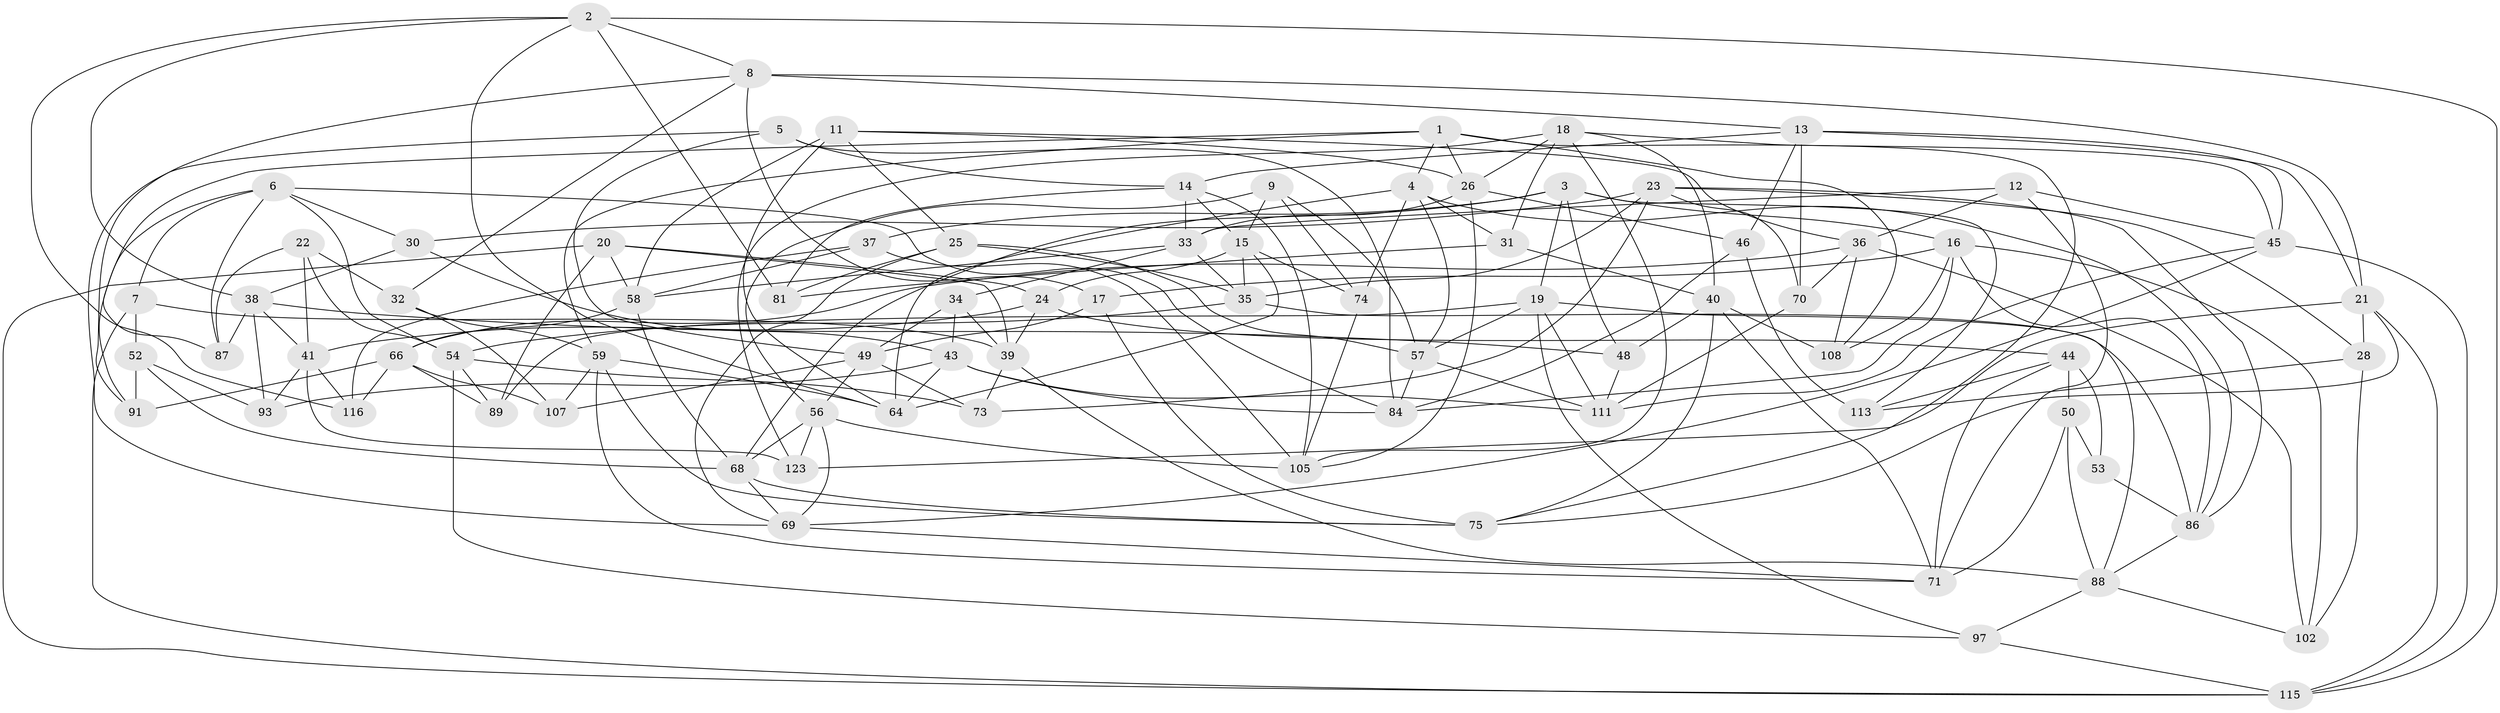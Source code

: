 // original degree distribution, {4: 1.0}
// Generated by graph-tools (version 1.1) at 2025/42/03/06/25 10:42:19]
// undirected, 79 vertices, 202 edges
graph export_dot {
graph [start="1"]
  node [color=gray90,style=filled];
  1 [super="+10"];
  2 [super="+77"];
  3 [super="+103"];
  4 [super="+42"];
  5;
  6 [super="+29"];
  7;
  8 [super="+62"];
  9;
  11 [super="+63"];
  12;
  13 [super="+122"];
  14 [super="+101"];
  15 [super="+27"];
  16 [super="+119"];
  17;
  18 [super="+100"];
  19 [super="+65"];
  20 [super="+96"];
  21 [super="+94"];
  22;
  23 [super="+109"];
  24 [super="+104"];
  25 [super="+83"];
  26 [super="+55"];
  28;
  30;
  31;
  32;
  33 [super="+124"];
  34;
  35 [super="+99"];
  36 [super="+85"];
  37;
  38 [super="+114"];
  39 [super="+47"];
  40 [super="+72"];
  41 [super="+60"];
  43 [super="+112"];
  44 [super="+67"];
  45 [super="+51"];
  46;
  48;
  49 [super="+95"];
  50;
  52;
  53;
  54 [super="+78"];
  56 [super="+61"];
  57 [super="+82"];
  58 [super="+98"];
  59 [super="+76"];
  64 [super="+80"];
  66 [super="+92"];
  68 [super="+79"];
  69 [super="+110"];
  70;
  71 [super="+118"];
  73;
  74;
  75 [super="+125"];
  81;
  84 [super="+90"];
  86 [super="+106"];
  87;
  88 [super="+117"];
  89;
  91;
  93;
  97;
  102;
  105 [super="+120"];
  107;
  108;
  111 [super="+121"];
  113;
  115 [super="+126"];
  116;
  123;
  1 -- 108;
  1 -- 26;
  1 -- 87;
  1 -- 4;
  1 -- 59;
  1 -- 75;
  2 -- 81;
  2 -- 64;
  2 -- 115;
  2 -- 8;
  2 -- 116;
  2 -- 38;
  3 -- 19;
  3 -- 48;
  3 -- 16;
  3 -- 113;
  3 -- 68;
  3 -- 37;
  4 -- 74;
  4 -- 31;
  4 -- 64;
  4 -- 57;
  4 -- 86;
  5 -- 14;
  5 -- 84;
  5 -- 69;
  5 -- 49;
  6 -- 91;
  6 -- 54;
  6 -- 87;
  6 -- 84;
  6 -- 30;
  6 -- 7;
  7 -- 52;
  7 -- 115;
  7 -- 39;
  8 -- 17;
  8 -- 91;
  8 -- 32;
  8 -- 13;
  8 -- 21;
  9 -- 15;
  9 -- 57;
  9 -- 74;
  9 -- 56;
  11 -- 25 [weight=2];
  11 -- 36;
  11 -- 26;
  11 -- 64;
  11 -- 58;
  12 -- 36;
  12 -- 45;
  12 -- 71;
  12 -- 33;
  13 -- 45;
  13 -- 46;
  13 -- 70;
  13 -- 14;
  13 -- 21;
  14 -- 15;
  14 -- 33;
  14 -- 81;
  14 -- 105;
  15 -- 24;
  15 -- 74;
  15 -- 35;
  15 -- 64;
  16 -- 108;
  16 -- 17;
  16 -- 102;
  16 -- 86;
  16 -- 84;
  17 -- 49;
  17 -- 75;
  18 -- 26;
  18 -- 40;
  18 -- 105;
  18 -- 123;
  18 -- 45;
  18 -- 31;
  19 -- 89;
  19 -- 88;
  19 -- 97;
  19 -- 111;
  19 -- 57;
  20 -- 24 [weight=2];
  20 -- 115;
  20 -- 89;
  20 -- 39;
  20 -- 58;
  21 -- 123;
  21 -- 75;
  21 -- 115;
  21 -- 28;
  22 -- 32;
  22 -- 87;
  22 -- 41;
  22 -- 54;
  23 -- 73;
  23 -- 70;
  23 -- 28;
  23 -- 86;
  23 -- 35;
  23 -- 30;
  24 -- 41;
  24 -- 39;
  24 -- 44;
  25 -- 57;
  25 -- 81;
  25 -- 35;
  25 -- 69;
  26 -- 46;
  26 -- 33;
  26 -- 105;
  28 -- 102;
  28 -- 113;
  30 -- 38;
  30 -- 43;
  31 -- 81;
  31 -- 40;
  32 -- 59;
  32 -- 107;
  33 -- 58;
  33 -- 34;
  33 -- 35;
  34 -- 49;
  34 -- 39;
  34 -- 43;
  35 -- 54;
  35 -- 86;
  36 -- 70;
  36 -- 102;
  36 -- 108;
  36 -- 66;
  37 -- 58;
  37 -- 116;
  37 -- 105;
  38 -- 87;
  38 -- 93;
  38 -- 48;
  38 -- 41;
  39 -- 88;
  39 -- 73;
  40 -- 48;
  40 -- 108;
  40 -- 71;
  40 -- 75;
  41 -- 123;
  41 -- 116;
  41 -- 93;
  43 -- 93;
  43 -- 64;
  43 -- 84;
  43 -- 111;
  44 -- 50;
  44 -- 113;
  44 -- 53 [weight=2];
  44 -- 71;
  45 -- 111;
  45 -- 69;
  45 -- 115;
  46 -- 113;
  46 -- 84;
  48 -- 111;
  49 -- 107;
  49 -- 73;
  49 -- 56;
  50 -- 71;
  50 -- 88;
  50 -- 53;
  52 -- 93;
  52 -- 91;
  52 -- 68;
  53 -- 86;
  54 -- 89;
  54 -- 97;
  54 -- 73;
  56 -- 105;
  56 -- 123;
  56 -- 68;
  56 -- 69;
  57 -- 111;
  57 -- 84;
  58 -- 68;
  58 -- 66;
  59 -- 71;
  59 -- 75;
  59 -- 64;
  59 -- 107;
  66 -- 116;
  66 -- 91;
  66 -- 107;
  66 -- 89;
  68 -- 75;
  68 -- 69;
  69 -- 71;
  70 -- 111;
  74 -- 105;
  86 -- 88;
  88 -- 97;
  88 -- 102;
  97 -- 115;
}
